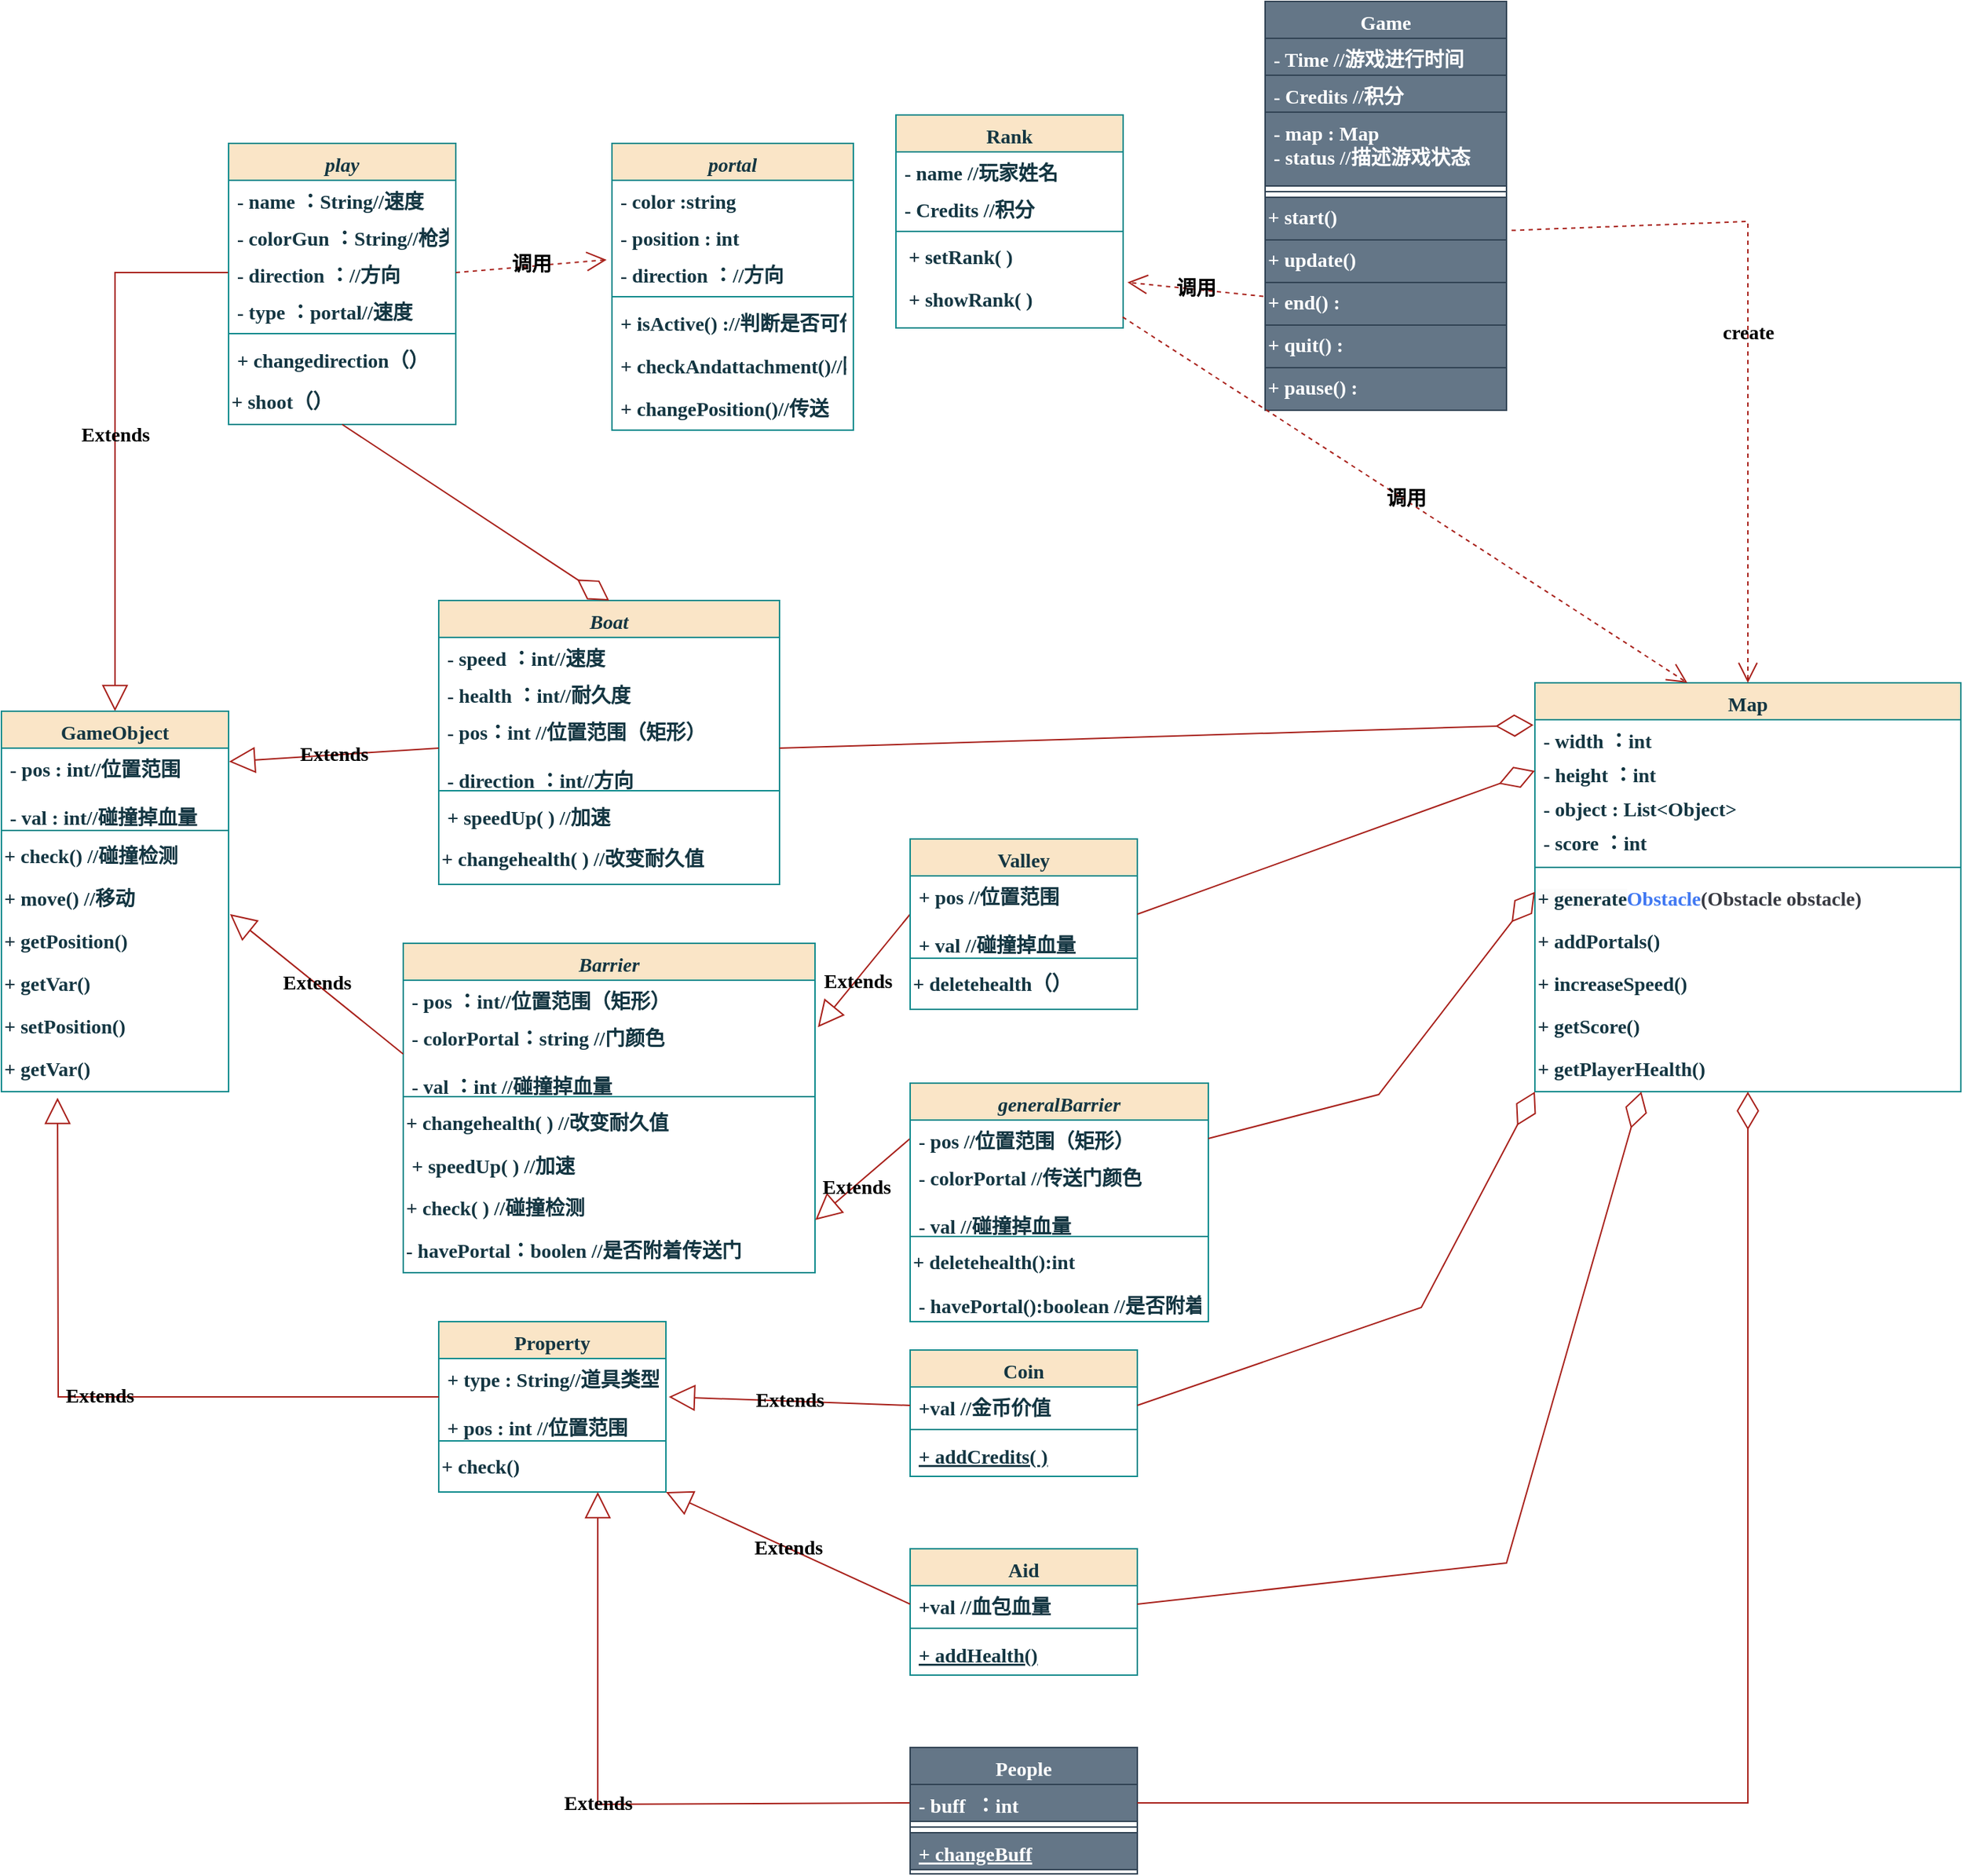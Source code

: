 <mxfile version="22.1.2" type="device">
  <diagram id="C5RBs43oDa-KdzZeNtuy" name="Page-1">
    <mxGraphModel dx="778" dy="1710" grid="1" gridSize="10" guides="1" tooltips="1" connect="1" arrows="1" fold="1" page="1" pageScale="1" pageWidth="827" pageHeight="1169" math="0" shadow="0">
      <root>
        <mxCell id="WIyWlLk6GJQsqaUBKTNV-0" />
        <mxCell id="WIyWlLk6GJQsqaUBKTNV-1" parent="WIyWlLk6GJQsqaUBKTNV-0" />
        <mxCell id="zkfFHV4jXpPFQw0GAbJ--0" value="Boat" style="swimlane;fontStyle=3;align=center;verticalAlign=top;childLayout=stackLayout;horizontal=1;startSize=26;horizontalStack=0;resizeParent=1;resizeLast=0;collapsible=1;marginBottom=0;rounded=0;shadow=0;strokeWidth=1;fontFamily=微软雅黑;fontSize=14;labelBackgroundColor=none;fillColor=#FAE5C7;strokeColor=#0F8B8D;fontColor=#143642;" parent="WIyWlLk6GJQsqaUBKTNV-1" vertex="1">
          <mxGeometry x="368" y="102" width="240" height="200" as="geometry">
            <mxRectangle x="230" y="140" width="160" height="26" as="alternateBounds" />
          </mxGeometry>
        </mxCell>
        <mxCell id="zkfFHV4jXpPFQw0GAbJ--1" value="- speed ：int//速度" style="text;align=left;verticalAlign=top;spacingLeft=4;spacingRight=4;overflow=hidden;rotatable=0;points=[[0,0.5],[1,0.5]];portConstraint=eastwest;fontFamily=微软雅黑;fontStyle=1;fontSize=14;labelBackgroundColor=none;fontColor=#143642;" parent="zkfFHV4jXpPFQw0GAbJ--0" vertex="1">
          <mxGeometry y="26" width="240" height="26" as="geometry" />
        </mxCell>
        <mxCell id="zkfFHV4jXpPFQw0GAbJ--2" value="- health ：int//耐久度" style="text;align=left;verticalAlign=top;spacingLeft=4;spacingRight=4;overflow=hidden;rotatable=0;points=[[0,0.5],[1,0.5]];portConstraint=eastwest;rounded=0;shadow=0;html=0;fontFamily=微软雅黑;fontStyle=1;fontSize=14;labelBackgroundColor=none;fontColor=#143642;" parent="zkfFHV4jXpPFQw0GAbJ--0" vertex="1">
          <mxGeometry y="52" width="240" height="26" as="geometry" />
        </mxCell>
        <mxCell id="zkfFHV4jXpPFQw0GAbJ--3" value="- pos：int //位置范围（矩形）&#xa;&#xa;- direction ：int//方向" style="text;align=left;verticalAlign=top;spacingLeft=4;spacingRight=4;overflow=hidden;rotatable=0;points=[[0,0.5],[1,0.5]];portConstraint=eastwest;rounded=0;shadow=0;html=0;fontFamily=微软雅黑;fontStyle=1;fontSize=14;labelBackgroundColor=none;fontColor=#143642;" parent="zkfFHV4jXpPFQw0GAbJ--0" vertex="1">
          <mxGeometry y="78" width="240" height="52" as="geometry" />
        </mxCell>
        <mxCell id="zkfFHV4jXpPFQw0GAbJ--4" value="" style="line;html=1;strokeWidth=1;align=left;verticalAlign=middle;spacingTop=-1;spacingLeft=3;spacingRight=3;rotatable=0;labelPosition=right;points=[];portConstraint=eastwest;fontFamily=微软雅黑;fontStyle=1;fontSize=14;labelBackgroundColor=none;fillColor=#FAE5C7;strokeColor=#0F8B8D;fontColor=#143642;" parent="zkfFHV4jXpPFQw0GAbJ--0" vertex="1">
          <mxGeometry y="130" width="240" height="8" as="geometry" />
        </mxCell>
        <mxCell id="zkfFHV4jXpPFQw0GAbJ--5" value="+ speedUp( ) //加速" style="text;align=left;verticalAlign=top;spacingLeft=4;spacingRight=4;overflow=hidden;rotatable=0;points=[[0,0.5],[1,0.5]];portConstraint=eastwest;fontFamily=微软雅黑;fontStyle=1;fontSize=14;labelBackgroundColor=none;fontColor=#143642;" parent="zkfFHV4jXpPFQw0GAbJ--0" vertex="1">
          <mxGeometry y="138" width="240" height="30" as="geometry" />
        </mxCell>
        <mxCell id="-Zs_xEjbylNTRiuC2VgM-37" value="+ changehealth( ) //改变耐久值" style="text;html=1;align=left;verticalAlign=middle;resizable=0;points=[];autosize=1;strokeColor=none;fillColor=none;fontFamily=微软雅黑;fontStyle=1;fontSize=14;labelBackgroundColor=none;fontColor=#143642;" parent="zkfFHV4jXpPFQw0GAbJ--0" vertex="1">
          <mxGeometry y="168" width="240" height="30" as="geometry" />
        </mxCell>
        <mxCell id="zkfFHV4jXpPFQw0GAbJ--17" value="Game" style="swimlane;fontStyle=1;align=center;verticalAlign=top;childLayout=stackLayout;horizontal=1;startSize=26;horizontalStack=0;resizeParent=1;resizeLast=0;collapsible=1;marginBottom=0;rounded=0;shadow=0;strokeWidth=1;fontFamily=微软雅黑;fontSize=14;labelBackgroundColor=none;fillColor=#647687;strokeColor=#314354;fontColor=#ffffff;" parent="WIyWlLk6GJQsqaUBKTNV-1" vertex="1">
          <mxGeometry x="950" y="-320" width="170" height="288" as="geometry">
            <mxRectangle x="550" y="140" width="160" height="26" as="alternateBounds" />
          </mxGeometry>
        </mxCell>
        <mxCell id="zkfFHV4jXpPFQw0GAbJ--18" value="- Time //游戏进行时间" style="text;align=left;verticalAlign=top;spacingLeft=4;spacingRight=4;overflow=hidden;rotatable=0;points=[[0,0.5],[1,0.5]];portConstraint=eastwest;fontFamily=微软雅黑;fontStyle=1;fontSize=14;labelBackgroundColor=none;fontColor=#ffffff;fillColor=#647687;strokeColor=#314354;" parent="zkfFHV4jXpPFQw0GAbJ--17" vertex="1">
          <mxGeometry y="26" width="170" height="26" as="geometry" />
        </mxCell>
        <mxCell id="zkfFHV4jXpPFQw0GAbJ--19" value="- Credits //积分" style="text;align=left;verticalAlign=top;spacingLeft=4;spacingRight=4;overflow=hidden;rotatable=0;points=[[0,0.5],[1,0.5]];portConstraint=eastwest;rounded=0;shadow=0;html=0;fontFamily=微软雅黑;fontStyle=1;fontSize=14;labelBackgroundColor=none;fontColor=#ffffff;fillColor=#647687;strokeColor=#314354;" parent="zkfFHV4jXpPFQw0GAbJ--17" vertex="1">
          <mxGeometry y="52" width="170" height="26" as="geometry" />
        </mxCell>
        <mxCell id="-Zs_xEjbylNTRiuC2VgM-0" value="- map : Map&#xa;- status //描述游戏状态" style="text;align=left;verticalAlign=top;spacingLeft=4;spacingRight=4;overflow=hidden;rotatable=0;points=[[0,0.5],[1,0.5]];portConstraint=eastwest;fontFamily=微软雅黑;fontStyle=1;fontSize=14;labelBackgroundColor=none;fontColor=#ffffff;fillColor=#647687;strokeColor=#314354;" parent="zkfFHV4jXpPFQw0GAbJ--17" vertex="1">
          <mxGeometry y="78" width="170" height="52" as="geometry" />
        </mxCell>
        <mxCell id="zkfFHV4jXpPFQw0GAbJ--23" value="" style="line;html=1;strokeWidth=1;align=left;verticalAlign=middle;spacingTop=-1;spacingLeft=3;spacingRight=3;rotatable=0;labelPosition=right;points=[];portConstraint=eastwest;fontFamily=微软雅黑;fontStyle=1;fontSize=14;labelBackgroundColor=none;fillColor=#647687;strokeColor=#314354;fontColor=#ffffff;" parent="zkfFHV4jXpPFQw0GAbJ--17" vertex="1">
          <mxGeometry y="130" width="170" height="8" as="geometry" />
        </mxCell>
        <mxCell id="-Zs_xEjbylNTRiuC2VgM-70" value="+ start()&amp;nbsp;" style="text;html=1;align=left;verticalAlign=middle;resizable=0;points=[];autosize=1;strokeColor=#314354;fillColor=#647687;fontFamily=微软雅黑;fontStyle=1;fontSize=14;labelBackgroundColor=none;fontColor=#ffffff;" parent="zkfFHV4jXpPFQw0GAbJ--17" vertex="1">
          <mxGeometry y="138" width="170" height="30" as="geometry" />
        </mxCell>
        <mxCell id="VoSQJd_kjjUw_X87gC_I-54" value="+ update()" style="text;html=1;align=left;verticalAlign=middle;resizable=0;points=[];autosize=1;strokeColor=#314354;fillColor=#647687;fontFamily=微软雅黑;fontStyle=1;fontSize=14;labelBackgroundColor=none;fontColor=#ffffff;" parent="zkfFHV4jXpPFQw0GAbJ--17" vertex="1">
          <mxGeometry y="168" width="170" height="30" as="geometry" />
        </mxCell>
        <mxCell id="-Zs_xEjbylNTRiuC2VgM-71" value="+ end() :&amp;nbsp;" style="text;html=1;align=left;verticalAlign=middle;resizable=0;points=[];autosize=1;strokeColor=#314354;fillColor=#647687;fontFamily=微软雅黑;fontStyle=1;fontSize=14;labelBackgroundColor=none;fontColor=#ffffff;" parent="zkfFHV4jXpPFQw0GAbJ--17" vertex="1">
          <mxGeometry y="198" width="170" height="30" as="geometry" />
        </mxCell>
        <mxCell id="hdNlmgcN1u4NTEeUqjen-0" value="+ quit() :&amp;nbsp;" style="text;html=1;align=left;verticalAlign=middle;resizable=0;points=[];autosize=1;strokeColor=#314354;fillColor=#647687;fontFamily=微软雅黑;fontStyle=1;fontSize=14;labelBackgroundColor=none;fontColor=#ffffff;" parent="zkfFHV4jXpPFQw0GAbJ--17" vertex="1">
          <mxGeometry y="228" width="170" height="30" as="geometry" />
        </mxCell>
        <mxCell id="7b_8MHIDP1e5enxfqPIA-0" value="+ pause() :&amp;nbsp;" style="text;html=1;align=left;verticalAlign=middle;resizable=0;points=[];autosize=1;strokeColor=#314354;fillColor=#647687;fontFamily=微软雅黑;fontStyle=1;fontSize=14;labelBackgroundColor=none;fontColor=#ffffff;" vertex="1" parent="zkfFHV4jXpPFQw0GAbJ--17">
          <mxGeometry y="258" width="170" height="30" as="geometry" />
        </mxCell>
        <mxCell id="-Zs_xEjbylNTRiuC2VgM-26" value="Barrier" style="swimlane;fontStyle=3;align=center;verticalAlign=top;childLayout=stackLayout;horizontal=1;startSize=26;horizontalStack=0;resizeParent=1;resizeLast=0;collapsible=1;marginBottom=0;rounded=0;shadow=0;strokeWidth=1;fontFamily=微软雅黑;fontSize=14;labelBackgroundColor=none;fillColor=#FAE5C7;strokeColor=#0F8B8D;fontColor=#143642;" parent="WIyWlLk6GJQsqaUBKTNV-1" vertex="1">
          <mxGeometry x="343" y="343.5" width="290" height="232" as="geometry">
            <mxRectangle x="230" y="140" width="160" height="26" as="alternateBounds" />
          </mxGeometry>
        </mxCell>
        <mxCell id="-Zs_xEjbylNTRiuC2VgM-27" value="- pos ：int//位置范围（矩形）" style="text;align=left;verticalAlign=top;spacingLeft=4;spacingRight=4;overflow=hidden;rotatable=0;points=[[0,0.5],[1,0.5]];portConstraint=eastwest;fontFamily=微软雅黑;fontStyle=1;fontSize=14;labelBackgroundColor=none;fontColor=#143642;" parent="-Zs_xEjbylNTRiuC2VgM-26" vertex="1">
          <mxGeometry y="26" width="290" height="26" as="geometry" />
        </mxCell>
        <mxCell id="-Zs_xEjbylNTRiuC2VgM-29" value="- colorPortal：string //门颜色&#xa;&#xa;- val ：int //碰撞掉血量&#xa;" style="text;align=left;verticalAlign=top;spacingLeft=4;spacingRight=4;overflow=hidden;rotatable=0;points=[[0,0.5],[1,0.5]];portConstraint=eastwest;rounded=0;shadow=0;html=0;fontFamily=微软雅黑;fontStyle=1;fontSize=14;labelBackgroundColor=none;fontColor=#143642;" parent="-Zs_xEjbylNTRiuC2VgM-26" vertex="1">
          <mxGeometry y="52" width="290" height="52" as="geometry" />
        </mxCell>
        <mxCell id="x06_WimaII4oeYPcAkxO-1" value="" style="line;html=1;strokeWidth=1;align=left;verticalAlign=middle;spacingTop=-1;spacingLeft=3;spacingRight=3;rotatable=0;labelPosition=right;points=[];portConstraint=eastwest;fontFamily=微软雅黑;fontStyle=1;fontSize=14;labelBackgroundColor=none;fillColor=#FAE5C7;strokeColor=#0F8B8D;fontColor=#143642;" parent="-Zs_xEjbylNTRiuC2VgM-26" vertex="1">
          <mxGeometry y="104" width="290" height="8" as="geometry" />
        </mxCell>
        <mxCell id="x06_WimaII4oeYPcAkxO-3" value="+ changehealth( ) //改变耐久值" style="text;html=1;align=left;verticalAlign=middle;resizable=0;points=[];autosize=1;strokeColor=none;fillColor=none;fontFamily=微软雅黑;fontStyle=1;fontSize=14;labelBackgroundColor=none;fontColor=#143642;" parent="-Zs_xEjbylNTRiuC2VgM-26" vertex="1">
          <mxGeometry y="112" width="290" height="30" as="geometry" />
        </mxCell>
        <mxCell id="x06_WimaII4oeYPcAkxO-2" value="+ speedUp( ) //加速" style="text;align=left;verticalAlign=top;spacingLeft=4;spacingRight=4;overflow=hidden;rotatable=0;points=[[0,0.5],[1,0.5]];portConstraint=eastwest;fontFamily=微软雅黑;fontStyle=1;fontSize=14;labelBackgroundColor=none;fontColor=#143642;" parent="-Zs_xEjbylNTRiuC2VgM-26" vertex="1">
          <mxGeometry y="142" width="290" height="30" as="geometry" />
        </mxCell>
        <mxCell id="x06_WimaII4oeYPcAkxO-0" value="&lt;div style=&quot;font-size: 14px;&quot;&gt;&lt;span style=&quot;background-color: initial; font-size: 14px;&quot;&gt;+ check( ) //碰撞检测&lt;/span&gt;&lt;/div&gt;" style="text;html=1;align=left;verticalAlign=middle;resizable=0;points=[];autosize=1;strokeColor=none;fillColor=none;fontFamily=微软雅黑;fontStyle=1;fontSize=14;labelBackgroundColor=none;fontColor=#143642;" parent="-Zs_xEjbylNTRiuC2VgM-26" vertex="1">
          <mxGeometry y="172" width="290" height="30" as="geometry" />
        </mxCell>
        <mxCell id="x06_WimaII4oeYPcAkxO-7" value="&lt;div style=&quot;font-size: 14px;&quot;&gt;- havePortal：boolen //是否附着传送门&lt;br style=&quot;font-size: 14px;&quot;&gt;&lt;/div&gt;" style="text;html=1;align=left;verticalAlign=middle;resizable=0;points=[];autosize=1;strokeColor=none;fillColor=none;fontFamily=微软雅黑;fontStyle=1;fontSize=14;labelBackgroundColor=none;fontColor=#143642;" parent="-Zs_xEjbylNTRiuC2VgM-26" vertex="1">
          <mxGeometry y="202" width="290" height="30" as="geometry" />
        </mxCell>
        <mxCell id="-Zs_xEjbylNTRiuC2VgM-33" value="Property" style="swimlane;fontStyle=1;align=center;verticalAlign=top;childLayout=stackLayout;horizontal=1;startSize=26;horizontalStack=0;resizeParent=1;resizeLast=0;collapsible=1;marginBottom=0;rounded=0;shadow=0;strokeWidth=1;fontFamily=微软雅黑;fontSize=14;labelBackgroundColor=none;fillColor=#FAE5C7;strokeColor=#0F8B8D;fontColor=#143642;" parent="WIyWlLk6GJQsqaUBKTNV-1" vertex="1">
          <mxGeometry x="368" y="610" width="160" height="120" as="geometry">
            <mxRectangle x="550" y="140" width="160" height="26" as="alternateBounds" />
          </mxGeometry>
        </mxCell>
        <mxCell id="-Zs_xEjbylNTRiuC2VgM-34" value="+ type : String//道具类型&#xa;&#xa;+ pos : int //位置范围" style="text;align=left;verticalAlign=top;spacingLeft=4;spacingRight=4;overflow=hidden;rotatable=0;points=[[0,0.5],[1,0.5]];portConstraint=eastwest;fontFamily=微软雅黑;fontStyle=1;fontSize=14;labelBackgroundColor=none;fontColor=#143642;" parent="-Zs_xEjbylNTRiuC2VgM-33" vertex="1">
          <mxGeometry y="26" width="160" height="54" as="geometry" />
        </mxCell>
        <mxCell id="-Zs_xEjbylNTRiuC2VgM-35" value="" style="line;html=1;strokeWidth=1;align=left;verticalAlign=middle;spacingTop=-1;spacingLeft=3;spacingRight=3;rotatable=0;labelPosition=right;points=[];portConstraint=eastwest;fontFamily=微软雅黑;fontStyle=1;fontSize=14;labelBackgroundColor=none;fillColor=#FAE5C7;strokeColor=#0F8B8D;fontColor=#143642;" parent="-Zs_xEjbylNTRiuC2VgM-33" vertex="1">
          <mxGeometry y="80" width="160" height="8" as="geometry" />
        </mxCell>
        <mxCell id="-Zs_xEjbylNTRiuC2VgM-36" value="&lt;div style=&quot;font-size: 14px;&quot;&gt;+ check()&lt;/div&gt;" style="text;html=1;align=left;verticalAlign=middle;resizable=0;points=[];autosize=1;strokeColor=none;fillColor=none;fontFamily=微软雅黑;fontStyle=1;fontSize=14;labelBackgroundColor=none;fontColor=#143642;" parent="-Zs_xEjbylNTRiuC2VgM-33" vertex="1">
          <mxGeometry y="88" width="160" height="30" as="geometry" />
        </mxCell>
        <mxCell id="-Zs_xEjbylNTRiuC2VgM-39" value="Coin" style="swimlane;fontStyle=1;align=center;verticalAlign=top;childLayout=stackLayout;horizontal=1;startSize=26;horizontalStack=0;resizeParent=1;resizeLast=0;collapsible=1;marginBottom=0;rounded=0;shadow=0;strokeWidth=1;fontFamily=微软雅黑;fontSize=14;labelBackgroundColor=none;fillColor=#FAE5C7;strokeColor=#0F8B8D;fontColor=#143642;" parent="WIyWlLk6GJQsqaUBKTNV-1" vertex="1">
          <mxGeometry x="700" y="630" width="160" height="89" as="geometry">
            <mxRectangle x="130" y="380" width="160" height="26" as="alternateBounds" />
          </mxGeometry>
        </mxCell>
        <mxCell id="-Zs_xEjbylNTRiuC2VgM-40" value="+val //金币价值" style="text;align=left;verticalAlign=top;spacingLeft=4;spacingRight=4;overflow=hidden;rotatable=0;points=[[0,0.5],[1,0.5]];portConstraint=eastwest;rounded=0;shadow=0;html=0;fontFamily=微软雅黑;fontStyle=1;fontSize=14;labelBackgroundColor=none;fontColor=#143642;" parent="-Zs_xEjbylNTRiuC2VgM-39" vertex="1">
          <mxGeometry y="26" width="160" height="26" as="geometry" />
        </mxCell>
        <mxCell id="-Zs_xEjbylNTRiuC2VgM-41" value="" style="line;html=1;strokeWidth=1;align=left;verticalAlign=middle;spacingTop=-1;spacingLeft=3;spacingRight=3;rotatable=0;labelPosition=right;points=[];portConstraint=eastwest;fontFamily=微软雅黑;fontStyle=1;fontSize=14;labelBackgroundColor=none;fillColor=#FAE5C7;strokeColor=#0F8B8D;fontColor=#143642;" parent="-Zs_xEjbylNTRiuC2VgM-39" vertex="1">
          <mxGeometry y="52" width="160" height="8" as="geometry" />
        </mxCell>
        <mxCell id="-Zs_xEjbylNTRiuC2VgM-42" value="+ addCredits( )" style="text;align=left;verticalAlign=top;spacingLeft=4;spacingRight=4;overflow=hidden;rotatable=0;points=[[0,0.5],[1,0.5]];portConstraint=eastwest;fontStyle=5;fontFamily=微软雅黑;fontSize=14;labelBackgroundColor=none;fontColor=#143642;" parent="-Zs_xEjbylNTRiuC2VgM-39" vertex="1">
          <mxGeometry y="60" width="160" height="26" as="geometry" />
        </mxCell>
        <mxCell id="-Zs_xEjbylNTRiuC2VgM-45" value="Aid" style="swimlane;fontStyle=1;align=center;verticalAlign=top;childLayout=stackLayout;horizontal=1;startSize=26;horizontalStack=0;resizeParent=1;resizeLast=0;collapsible=1;marginBottom=0;rounded=0;shadow=0;strokeWidth=1;fontFamily=微软雅黑;fontSize=14;labelBackgroundColor=none;fillColor=#FAE5C7;strokeColor=#0F8B8D;fontColor=#143642;" parent="WIyWlLk6GJQsqaUBKTNV-1" vertex="1">
          <mxGeometry x="700" y="770" width="160" height="89" as="geometry">
            <mxRectangle x="130" y="380" width="160" height="26" as="alternateBounds" />
          </mxGeometry>
        </mxCell>
        <mxCell id="-Zs_xEjbylNTRiuC2VgM-46" value="+val //血包血量" style="text;align=left;verticalAlign=top;spacingLeft=4;spacingRight=4;overflow=hidden;rotatable=0;points=[[0,0.5],[1,0.5]];portConstraint=eastwest;rounded=0;shadow=0;html=0;fontFamily=微软雅黑;fontStyle=1;fontSize=14;labelBackgroundColor=none;fontColor=#143642;" parent="-Zs_xEjbylNTRiuC2VgM-45" vertex="1">
          <mxGeometry y="26" width="160" height="26" as="geometry" />
        </mxCell>
        <mxCell id="-Zs_xEjbylNTRiuC2VgM-47" value="" style="line;html=1;strokeWidth=1;align=left;verticalAlign=middle;spacingTop=-1;spacingLeft=3;spacingRight=3;rotatable=0;labelPosition=right;points=[];portConstraint=eastwest;fontFamily=微软雅黑;fontStyle=1;fontSize=14;labelBackgroundColor=none;fillColor=#FAE5C7;strokeColor=#0F8B8D;fontColor=#143642;" parent="-Zs_xEjbylNTRiuC2VgM-45" vertex="1">
          <mxGeometry y="52" width="160" height="8" as="geometry" />
        </mxCell>
        <mxCell id="-Zs_xEjbylNTRiuC2VgM-48" value="+ addHealth()" style="text;align=left;verticalAlign=top;spacingLeft=4;spacingRight=4;overflow=hidden;rotatable=0;points=[[0,0.5],[1,0.5]];portConstraint=eastwest;fontStyle=5;fontFamily=微软雅黑;fontSize=14;labelBackgroundColor=none;fontColor=#143642;" parent="-Zs_xEjbylNTRiuC2VgM-45" vertex="1">
          <mxGeometry y="60" width="160" height="26" as="geometry" />
        </mxCell>
        <mxCell id="-Zs_xEjbylNTRiuC2VgM-72" value="Rank" style="swimlane;fontStyle=1;align=center;verticalAlign=top;childLayout=stackLayout;horizontal=1;startSize=26;horizontalStack=0;resizeParent=1;resizeLast=0;collapsible=1;marginBottom=0;rounded=0;shadow=0;strokeWidth=1;fontFamily=微软雅黑;fontSize=14;labelBackgroundColor=none;fillColor=#FAE5C7;strokeColor=#0F8B8D;fontColor=#143642;" parent="WIyWlLk6GJQsqaUBKTNV-1" vertex="1">
          <mxGeometry x="690" y="-240" width="160" height="150" as="geometry">
            <mxRectangle x="550" y="140" width="160" height="26" as="alternateBounds" />
          </mxGeometry>
        </mxCell>
        <mxCell id="-Zs_xEjbylNTRiuC2VgM-73" value="- name //玩家姓名" style="text;align=left;verticalAlign=top;spacingLeft=4;spacingRight=4;overflow=hidden;rotatable=0;points=[[0,0.5],[1,0.5]];portConstraint=eastwest;fontFamily=微软雅黑;fontStyle=1;fontSize=14;labelBackgroundColor=none;fontColor=#143642;" parent="-Zs_xEjbylNTRiuC2VgM-72" vertex="1">
          <mxGeometry y="26" width="160" height="26" as="geometry" />
        </mxCell>
        <mxCell id="-Zs_xEjbylNTRiuC2VgM-74" value="- Credits //积分" style="text;align=left;verticalAlign=top;spacingLeft=4;spacingRight=4;overflow=hidden;rotatable=0;points=[[0,0.5],[1,0.5]];portConstraint=eastwest;rounded=0;shadow=0;html=0;fontFamily=微软雅黑;fontStyle=1;fontSize=14;labelBackgroundColor=none;fontColor=#143642;" parent="-Zs_xEjbylNTRiuC2VgM-72" vertex="1">
          <mxGeometry y="52" width="160" height="26" as="geometry" />
        </mxCell>
        <mxCell id="-Zs_xEjbylNTRiuC2VgM-76" value="" style="line;html=1;strokeWidth=1;align=left;verticalAlign=middle;spacingTop=-1;spacingLeft=3;spacingRight=3;rotatable=0;labelPosition=right;points=[];portConstraint=eastwest;fontFamily=微软雅黑;fontStyle=1;fontSize=14;labelBackgroundColor=none;fillColor=#FAE5C7;strokeColor=#0F8B8D;fontColor=#143642;" parent="-Zs_xEjbylNTRiuC2VgM-72" vertex="1">
          <mxGeometry y="78" width="160" height="8" as="geometry" />
        </mxCell>
        <mxCell id="-Zs_xEjbylNTRiuC2VgM-77" value="&amp;nbsp; + setRank( )" style="text;html=1;align=left;verticalAlign=middle;resizable=0;points=[];autosize=1;strokeColor=none;fillColor=none;fontFamily=微软雅黑;fontStyle=1;fontSize=14;labelBackgroundColor=none;fontColor=#143642;" parent="-Zs_xEjbylNTRiuC2VgM-72" vertex="1">
          <mxGeometry y="86" width="160" height="30" as="geometry" />
        </mxCell>
        <mxCell id="-Zs_xEjbylNTRiuC2VgM-78" value="&amp;nbsp; + showRank( )" style="text;html=1;align=left;verticalAlign=middle;resizable=0;points=[];autosize=1;strokeColor=none;fillColor=none;fontFamily=微软雅黑;fontStyle=1;fontSize=14;labelBackgroundColor=none;fontColor=#143642;" parent="-Zs_xEjbylNTRiuC2VgM-72" vertex="1">
          <mxGeometry y="116" width="160" height="30" as="geometry" />
        </mxCell>
        <mxCell id="VoSQJd_kjjUw_X87gC_I-1" value="Extends" style="endArrow=block;endSize=16;endFill=0;html=1;rounded=0;exitX=0;exitY=0.5;exitDx=0;exitDy=0;entryX=1;entryY=1;entryDx=0;entryDy=0;fontFamily=微软雅黑;fontStyle=1;fontSize=14;labelBackgroundColor=none;strokeColor=#A8201A;fontColor=default;" parent="WIyWlLk6GJQsqaUBKTNV-1" source="-Zs_xEjbylNTRiuC2VgM-46" target="-Zs_xEjbylNTRiuC2VgM-33" edge="1">
          <mxGeometry width="160" relative="1" as="geometry">
            <mxPoint x="350" y="280" as="sourcePoint" />
            <mxPoint x="560" y="1120" as="targetPoint" />
          </mxGeometry>
        </mxCell>
        <mxCell id="VoSQJd_kjjUw_X87gC_I-5" value="Extends" style="endArrow=block;endSize=16;endFill=0;html=1;rounded=0;exitX=0;exitY=0.5;exitDx=0;exitDy=0;fontFamily=微软雅黑;fontStyle=1;fontSize=14;labelBackgroundColor=none;strokeColor=#A8201A;fontColor=default;" parent="WIyWlLk6GJQsqaUBKTNV-1" source="-Zs_xEjbylNTRiuC2VgM-40" edge="1">
          <mxGeometry width="160" relative="1" as="geometry">
            <mxPoint x="350" y="280" as="sourcePoint" />
            <mxPoint x="530" y="663" as="targetPoint" />
          </mxGeometry>
        </mxCell>
        <mxCell id="VoSQJd_kjjUw_X87gC_I-8" value="Extends" style="endArrow=block;endSize=16;endFill=0;html=1;rounded=0;exitX=0;exitY=0.5;exitDx=0;exitDy=0;entryX=0.247;entryY=1.142;entryDx=0;entryDy=0;entryPerimeter=0;fontFamily=微软雅黑;fontStyle=1;fontSize=14;labelBackgroundColor=none;strokeColor=#A8201A;fontColor=default;" parent="WIyWlLk6GJQsqaUBKTNV-1" source="-Zs_xEjbylNTRiuC2VgM-34" target="PcDxtHaOyDFBXbdcT65B-4" edge="1">
          <mxGeometry width="160" relative="1" as="geometry">
            <mxPoint x="370" y="660" as="sourcePoint" />
            <mxPoint x="100" y="500" as="targetPoint" />
            <Array as="points">
              <mxPoint x="100" y="663" />
            </Array>
          </mxGeometry>
        </mxCell>
        <mxCell id="VoSQJd_kjjUw_X87gC_I-9" value="Extends" style="endArrow=block;endSize=16;endFill=0;html=1;rounded=0;exitX=0;exitY=0.5;exitDx=0;exitDy=0;entryX=1.006;entryY=0.831;entryDx=0;entryDy=0;entryPerimeter=0;fontFamily=微软雅黑;fontStyle=1;fontSize=14;labelBackgroundColor=none;strokeColor=#A8201A;fontColor=default;" parent="WIyWlLk6GJQsqaUBKTNV-1" source="-Zs_xEjbylNTRiuC2VgM-29" target="VoSQJd_kjjUw_X87gC_I-62" edge="1">
          <mxGeometry width="160" relative="1" as="geometry">
            <mxPoint x="368" y="408.5" as="sourcePoint" />
            <mxPoint x="510" y="280" as="targetPoint" />
          </mxGeometry>
        </mxCell>
        <mxCell id="VoSQJd_kjjUw_X87gC_I-10" value="Extends" style="endArrow=block;endSize=16;endFill=0;html=1;rounded=0;entryX=0.5;entryY=0;entryDx=0;entryDy=0;exitX=0;exitY=0.5;exitDx=0;exitDy=0;fontFamily=微软雅黑;fontStyle=1;fontSize=14;labelBackgroundColor=none;strokeColor=#A8201A;fontColor=default;" parent="WIyWlLk6GJQsqaUBKTNV-1" source="VoSQJd_kjjUw_X87gC_I-85" target="VoSQJd_kjjUw_X87gC_I-11" edge="1">
          <mxGeometry width="160" relative="1" as="geometry">
            <mxPoint x="414" y="-11.0" as="sourcePoint" />
            <mxPoint x="510" y="280" as="targetPoint" />
            <Array as="points">
              <mxPoint x="140" y="-129" />
            </Array>
          </mxGeometry>
        </mxCell>
        <mxCell id="VoSQJd_kjjUw_X87gC_I-11" value="GameObject" style="swimlane;fontStyle=1;align=center;verticalAlign=top;childLayout=stackLayout;horizontal=1;startSize=26;horizontalStack=0;resizeParent=1;resizeLast=0;collapsible=1;marginBottom=0;rounded=0;shadow=0;strokeWidth=1;fontFamily=微软雅黑;fontSize=14;labelBackgroundColor=none;fillColor=#FAE5C7;strokeColor=#0F8B8D;fontColor=#143642;" parent="WIyWlLk6GJQsqaUBKTNV-1" vertex="1">
          <mxGeometry x="60" y="180" width="160" height="268" as="geometry">
            <mxRectangle x="550" y="140" width="160" height="26" as="alternateBounds" />
          </mxGeometry>
        </mxCell>
        <mxCell id="VoSQJd_kjjUw_X87gC_I-12" value="- pos : int//位置范围&#xa;&#xa;- val : int//碰撞掉血量" style="text;align=left;verticalAlign=top;spacingLeft=4;spacingRight=4;overflow=hidden;rotatable=0;points=[[0,0.5],[1,0.5]];portConstraint=eastwest;fontFamily=微软雅黑;fontStyle=1;fontSize=14;labelBackgroundColor=none;fontColor=#143642;" parent="VoSQJd_kjjUw_X87gC_I-11" vertex="1">
          <mxGeometry y="26" width="160" height="54" as="geometry" />
        </mxCell>
        <mxCell id="VoSQJd_kjjUw_X87gC_I-13" value="" style="line;html=1;strokeWidth=1;align=left;verticalAlign=middle;spacingTop=-1;spacingLeft=3;spacingRight=3;rotatable=0;labelPosition=right;points=[];portConstraint=eastwest;fontFamily=微软雅黑;fontStyle=1;fontSize=14;labelBackgroundColor=none;fillColor=#FAE5C7;strokeColor=#0F8B8D;fontColor=#143642;" parent="VoSQJd_kjjUw_X87gC_I-11" vertex="1">
          <mxGeometry y="80" width="160" height="8" as="geometry" />
        </mxCell>
        <mxCell id="VoSQJd_kjjUw_X87gC_I-14" value="&lt;div style=&quot;font-size: 14px;&quot;&gt;&lt;span style=&quot;background-color: initial; font-size: 14px;&quot;&gt;+ check() //碰撞检测&lt;/span&gt;&lt;/div&gt;" style="text;html=1;align=left;verticalAlign=middle;resizable=0;points=[];autosize=1;strokeColor=none;fillColor=none;fontFamily=微软雅黑;fontStyle=1;fontSize=14;labelBackgroundColor=none;fontColor=#143642;" parent="VoSQJd_kjjUw_X87gC_I-11" vertex="1">
          <mxGeometry y="88" width="160" height="30" as="geometry" />
        </mxCell>
        <mxCell id="VoSQJd_kjjUw_X87gC_I-62" value="&lt;div style=&quot;font-size: 14px;&quot;&gt;+ move() //移动&lt;/div&gt;" style="text;html=1;align=left;verticalAlign=middle;resizable=0;points=[];autosize=1;strokeColor=none;fillColor=none;fontFamily=微软雅黑;fontStyle=1;fontSize=14;labelBackgroundColor=none;fontColor=#143642;" parent="VoSQJd_kjjUw_X87gC_I-11" vertex="1">
          <mxGeometry y="118" width="160" height="30" as="geometry" />
        </mxCell>
        <mxCell id="x06_WimaII4oeYPcAkxO-5" value="&lt;div style=&quot;font-size: 14px;&quot;&gt;+ getPosition()&amp;nbsp;&lt;/div&gt;" style="text;html=1;align=left;verticalAlign=middle;resizable=0;points=[];autosize=1;strokeColor=none;fillColor=none;fontFamily=微软雅黑;fontStyle=1;fontSize=14;labelBackgroundColor=none;fontColor=#143642;" parent="VoSQJd_kjjUw_X87gC_I-11" vertex="1">
          <mxGeometry y="148" width="160" height="30" as="geometry" />
        </mxCell>
        <mxCell id="x06_WimaII4oeYPcAkxO-6" value="&lt;div style=&quot;font-size: 14px;&quot;&gt;+ getVar()&amp;nbsp;&lt;/div&gt;" style="text;html=1;align=left;verticalAlign=middle;resizable=0;points=[];autosize=1;strokeColor=none;fillColor=none;fontFamily=微软雅黑;fontStyle=1;fontSize=14;labelBackgroundColor=none;fontColor=#143642;" parent="VoSQJd_kjjUw_X87gC_I-11" vertex="1">
          <mxGeometry y="178" width="160" height="30" as="geometry" />
        </mxCell>
        <mxCell id="PcDxtHaOyDFBXbdcT65B-3" value="&lt;div style=&quot;font-size: 14px;&quot;&gt;+ setPosition()&lt;/div&gt;" style="text;html=1;align=left;verticalAlign=middle;resizable=0;points=[];autosize=1;strokeColor=none;fillColor=none;fontFamily=微软雅黑;fontStyle=1;fontSize=14;labelBackgroundColor=none;fontColor=#143642;" parent="VoSQJd_kjjUw_X87gC_I-11" vertex="1">
          <mxGeometry y="208" width="160" height="30" as="geometry" />
        </mxCell>
        <mxCell id="PcDxtHaOyDFBXbdcT65B-4" value="&lt;div style=&quot;font-size: 14px;&quot;&gt;+ getVar()&amp;nbsp;&lt;/div&gt;" style="text;html=1;align=left;verticalAlign=middle;resizable=0;points=[];autosize=1;strokeColor=none;fillColor=none;fontFamily=微软雅黑;fontStyle=1;fontSize=14;labelBackgroundColor=none;fontColor=#143642;" parent="VoSQJd_kjjUw_X87gC_I-11" vertex="1">
          <mxGeometry y="238" width="160" height="30" as="geometry" />
        </mxCell>
        <mxCell id="VoSQJd_kjjUw_X87gC_I-15" value="Extends" style="endArrow=block;endSize=16;endFill=0;html=1;rounded=0;exitX=0;exitY=0.5;exitDx=0;exitDy=0;entryX=1.002;entryY=0.177;entryDx=0;entryDy=0;entryPerimeter=0;fontFamily=微软雅黑;fontStyle=1;fontSize=14;labelBackgroundColor=none;strokeColor=#A8201A;fontColor=default;" parent="WIyWlLk6GJQsqaUBKTNV-1" source="zkfFHV4jXpPFQw0GAbJ--3" target="VoSQJd_kjjUw_X87gC_I-12" edge="1">
          <mxGeometry width="160" relative="1" as="geometry">
            <mxPoint x="370" y="-11" as="sourcePoint" />
            <mxPoint x="230" y="200" as="targetPoint" />
          </mxGeometry>
        </mxCell>
        <mxCell id="VoSQJd_kjjUw_X87gC_I-17" value="调用" style="endArrow=open;endSize=12;dashed=1;html=1;rounded=0;exitX=-0.007;exitY=0.326;exitDx=0;exitDy=0;entryX=1.019;entryY=0.063;entryDx=0;entryDy=0;entryPerimeter=0;exitPerimeter=0;fontFamily=微软雅黑;fontStyle=1;fontSize=14;labelBackgroundColor=none;strokeColor=#A8201A;fontColor=default;" parent="WIyWlLk6GJQsqaUBKTNV-1" source="-Zs_xEjbylNTRiuC2VgM-71" target="-Zs_xEjbylNTRiuC2VgM-78" edge="1">
          <mxGeometry width="160" relative="1" as="geometry">
            <mxPoint x="1310" y="-10" as="sourcePoint" />
            <mxPoint x="1470" y="-10" as="targetPoint" />
          </mxGeometry>
        </mxCell>
        <mxCell id="VoSQJd_kjjUw_X87gC_I-18" value="Extends" style="endArrow=block;endSize=16;endFill=0;html=1;rounded=0;exitX=0;exitY=0.5;exitDx=0;exitDy=0;entryX=1.001;entryY=0.762;entryDx=0;entryDy=0;entryPerimeter=0;fontFamily=微软雅黑;fontStyle=1;fontSize=14;labelBackgroundColor=none;strokeColor=#A8201A;fontColor=default;" parent="WIyWlLk6GJQsqaUBKTNV-1" source="VoSQJd_kjjUw_X87gC_I-21" target="x06_WimaII4oeYPcAkxO-0" edge="1">
          <mxGeometry x="0.176" y="2" width="160" relative="1" as="geometry">
            <mxPoint x="970" y="315" as="sourcePoint" />
            <mxPoint x="603" y="566" as="targetPoint" />
            <mxPoint as="offset" />
          </mxGeometry>
        </mxCell>
        <mxCell id="VoSQJd_kjjUw_X87gC_I-20" value="generalBarrier" style="swimlane;fontStyle=3;align=center;verticalAlign=top;childLayout=stackLayout;horizontal=1;startSize=26;horizontalStack=0;resizeParent=1;resizeLast=0;collapsible=1;marginBottom=0;rounded=0;shadow=0;strokeWidth=1;fontFamily=微软雅黑;fontSize=14;labelBackgroundColor=none;fillColor=#FAE5C7;strokeColor=#0F8B8D;fontColor=#143642;" parent="WIyWlLk6GJQsqaUBKTNV-1" vertex="1">
          <mxGeometry x="700" y="442" width="210" height="168" as="geometry">
            <mxRectangle x="230" y="140" width="160" height="26" as="alternateBounds" />
          </mxGeometry>
        </mxCell>
        <mxCell id="VoSQJd_kjjUw_X87gC_I-21" value="- pos //位置范围（矩形）" style="text;align=left;verticalAlign=top;spacingLeft=4;spacingRight=4;overflow=hidden;rotatable=0;points=[[0,0.5],[1,0.5]];portConstraint=eastwest;fontFamily=微软雅黑;fontStyle=1;fontSize=14;labelBackgroundColor=none;fontColor=#143642;" parent="VoSQJd_kjjUw_X87gC_I-20" vertex="1">
          <mxGeometry y="26" width="210" height="26" as="geometry" />
        </mxCell>
        <mxCell id="VoSQJd_kjjUw_X87gC_I-23" value="- colorPortal //传送门颜色&#xa;&#xa;- val //碰撞掉血量&#xa;" style="text;align=left;verticalAlign=top;spacingLeft=4;spacingRight=4;overflow=hidden;rotatable=0;points=[[0,0.5],[1,0.5]];portConstraint=eastwest;rounded=0;shadow=0;html=0;fontFamily=微软雅黑;fontStyle=1;fontSize=14;labelBackgroundColor=none;fontColor=#143642;" parent="VoSQJd_kjjUw_X87gC_I-20" vertex="1">
          <mxGeometry y="52" width="210" height="52" as="geometry" />
        </mxCell>
        <mxCell id="PcDxtHaOyDFBXbdcT65B-0" value="" style="line;html=1;strokeWidth=1;align=left;verticalAlign=middle;spacingTop=-1;spacingLeft=3;spacingRight=3;rotatable=0;labelPosition=right;points=[];portConstraint=eastwest;fontFamily=微软雅黑;fontStyle=1;fontSize=14;labelBackgroundColor=none;fillColor=#FAE5C7;strokeColor=#0F8B8D;fontColor=#143642;" parent="VoSQJd_kjjUw_X87gC_I-20" vertex="1">
          <mxGeometry y="104" width="210" height="8" as="geometry" />
        </mxCell>
        <mxCell id="PcDxtHaOyDFBXbdcT65B-1" value="&lt;div style=&quot;font-size: 14px;&quot;&gt;+ deletehealth():int&lt;/div&gt;" style="text;html=1;align=left;verticalAlign=middle;resizable=0;points=[];autosize=1;strokeColor=none;fillColor=none;fontFamily=微软雅黑;fontStyle=1;fontSize=14;labelBackgroundColor=none;fontColor=#143642;" parent="VoSQJd_kjjUw_X87gC_I-20" vertex="1">
          <mxGeometry y="112" width="210" height="30" as="geometry" />
        </mxCell>
        <mxCell id="PcDxtHaOyDFBXbdcT65B-2" value="- havePortal():boolean //是否附着传送门" style="text;align=left;verticalAlign=top;spacingLeft=4;spacingRight=4;overflow=hidden;rotatable=0;points=[[0,0.5],[1,0.5]];portConstraint=eastwest;rounded=0;shadow=0;html=0;fontFamily=微软雅黑;fontStyle=1;fontSize=14;labelBackgroundColor=none;fontColor=#143642;" parent="VoSQJd_kjjUw_X87gC_I-20" vertex="1">
          <mxGeometry y="142" width="210" height="26" as="geometry" />
        </mxCell>
        <mxCell id="VoSQJd_kjjUw_X87gC_I-25" value="Extends" style="endArrow=block;endSize=16;endFill=0;html=1;rounded=0;exitX=0;exitY=0.5;exitDx=0;exitDy=0;fontFamily=微软雅黑;fontStyle=1;fontSize=14;labelBackgroundColor=none;strokeColor=#A8201A;fontColor=default;" parent="WIyWlLk6GJQsqaUBKTNV-1" source="VoSQJd_kjjUw_X87gC_I-27" edge="1">
          <mxGeometry width="160" relative="1" as="geometry">
            <mxPoint x="710" y="797" as="sourcePoint" />
            <mxPoint x="480" y="730" as="targetPoint" />
            <Array as="points">
              <mxPoint x="480" y="950" />
            </Array>
          </mxGeometry>
        </mxCell>
        <mxCell id="VoSQJd_kjjUw_X87gC_I-26" value="People" style="swimlane;fontStyle=1;align=center;verticalAlign=top;childLayout=stackLayout;horizontal=1;startSize=26;horizontalStack=0;resizeParent=1;resizeLast=0;collapsible=1;marginBottom=0;rounded=0;shadow=0;strokeWidth=1;fontFamily=微软雅黑;fontSize=14;labelBackgroundColor=none;fillColor=#647687;strokeColor=#314354;fontColor=#ffffff;" parent="WIyWlLk6GJQsqaUBKTNV-1" vertex="1">
          <mxGeometry x="700" y="910" width="160" height="89" as="geometry">
            <mxRectangle x="130" y="380" width="160" height="26" as="alternateBounds" />
          </mxGeometry>
        </mxCell>
        <mxCell id="VoSQJd_kjjUw_X87gC_I-27" value="- buff  ：int" style="text;align=left;verticalAlign=top;spacingLeft=4;spacingRight=4;overflow=hidden;rotatable=0;points=[[0,0.5],[1,0.5]];portConstraint=eastwest;rounded=0;shadow=0;html=0;fontFamily=微软雅黑;fontStyle=1;fontSize=14;labelBackgroundColor=none;fontColor=#ffffff;fillColor=#647687;strokeColor=#314354;" parent="VoSQJd_kjjUw_X87gC_I-26" vertex="1">
          <mxGeometry y="26" width="160" height="26" as="geometry" />
        </mxCell>
        <mxCell id="VoSQJd_kjjUw_X87gC_I-28" value="" style="line;html=1;strokeWidth=1;align=left;verticalAlign=middle;spacingTop=-1;spacingLeft=3;spacingRight=3;rotatable=0;labelPosition=right;points=[];portConstraint=eastwest;fontFamily=微软雅黑;fontStyle=1;fontSize=14;labelBackgroundColor=none;fillColor=#647687;strokeColor=#314354;fontColor=#ffffff;" parent="VoSQJd_kjjUw_X87gC_I-26" vertex="1">
          <mxGeometry y="52" width="160" height="8" as="geometry" />
        </mxCell>
        <mxCell id="VoSQJd_kjjUw_X87gC_I-29" value="+ changeBuff" style="text;align=left;verticalAlign=top;spacingLeft=4;spacingRight=4;overflow=hidden;rotatable=0;points=[[0,0.5],[1,0.5]];portConstraint=eastwest;fontStyle=5;fontFamily=微软雅黑;fontSize=14;labelBackgroundColor=none;fontColor=#ffffff;fillColor=#647687;strokeColor=#314354;" parent="VoSQJd_kjjUw_X87gC_I-26" vertex="1">
          <mxGeometry y="60" width="160" height="26" as="geometry" />
        </mxCell>
        <mxCell id="VoSQJd_kjjUw_X87gC_I-30" value="Extends" style="endArrow=block;endSize=16;endFill=0;html=1;rounded=0;exitX=0;exitY=0.5;exitDx=0;exitDy=0;entryX=1.007;entryY=0.137;entryDx=0;entryDy=0;entryPerimeter=0;fontFamily=微软雅黑;fontStyle=1;fontSize=14;labelBackgroundColor=none;strokeColor=#A8201A;fontColor=default;" parent="WIyWlLk6GJQsqaUBKTNV-1" source="VoSQJd_kjjUw_X87gC_I-38" target="-Zs_xEjbylNTRiuC2VgM-29" edge="1">
          <mxGeometry x="0.176" y="2" width="160" relative="1" as="geometry">
            <mxPoint x="700" y="324" as="sourcePoint" />
            <mxPoint x="600" y="380" as="targetPoint" />
            <mxPoint as="offset" />
          </mxGeometry>
        </mxCell>
        <mxCell id="VoSQJd_kjjUw_X87gC_I-37" value="Valley" style="swimlane;fontStyle=1;align=center;verticalAlign=top;childLayout=stackLayout;horizontal=1;startSize=26;horizontalStack=0;resizeParent=1;resizeLast=0;collapsible=1;marginBottom=0;rounded=0;shadow=0;strokeWidth=1;fontFamily=微软雅黑;fontSize=14;labelBackgroundColor=none;fillColor=#FAE5C7;strokeColor=#0F8B8D;fontColor=#143642;" parent="WIyWlLk6GJQsqaUBKTNV-1" vertex="1">
          <mxGeometry x="700" y="270" width="160" height="120" as="geometry">
            <mxRectangle x="550" y="140" width="160" height="26" as="alternateBounds" />
          </mxGeometry>
        </mxCell>
        <mxCell id="VoSQJd_kjjUw_X87gC_I-38" value="+ pos //位置范围&#xa;&#xa;+ val //碰撞掉血量" style="text;align=left;verticalAlign=top;spacingLeft=4;spacingRight=4;overflow=hidden;rotatable=0;points=[[0,0.5],[1,0.5]];portConstraint=eastwest;fontFamily=微软雅黑;fontStyle=1;fontSize=14;labelBackgroundColor=none;fontColor=#143642;" parent="VoSQJd_kjjUw_X87gC_I-37" vertex="1">
          <mxGeometry y="26" width="160" height="54" as="geometry" />
        </mxCell>
        <mxCell id="VoSQJd_kjjUw_X87gC_I-39" value="" style="line;html=1;strokeWidth=1;align=left;verticalAlign=middle;spacingTop=-1;spacingLeft=3;spacingRight=3;rotatable=0;labelPosition=right;points=[];portConstraint=eastwest;fontFamily=微软雅黑;fontStyle=1;fontSize=14;labelBackgroundColor=none;fillColor=#FAE5C7;strokeColor=#0F8B8D;fontColor=#143642;" parent="VoSQJd_kjjUw_X87gC_I-37" vertex="1">
          <mxGeometry y="80" width="160" height="8" as="geometry" />
        </mxCell>
        <mxCell id="VoSQJd_kjjUw_X87gC_I-40" value="&lt;div style=&quot;font-size: 14px;&quot;&gt;+ deletehealth（）&lt;/div&gt;" style="text;html=1;align=left;verticalAlign=middle;resizable=0;points=[];autosize=1;strokeColor=none;fillColor=none;fontFamily=微软雅黑;fontStyle=1;fontSize=14;labelBackgroundColor=none;fontColor=#143642;" parent="VoSQJd_kjjUw_X87gC_I-37" vertex="1">
          <mxGeometry y="88" width="160" height="30" as="geometry" />
        </mxCell>
        <mxCell id="VoSQJd_kjjUw_X87gC_I-42" value="Map" style="swimlane;fontStyle=1;align=center;verticalAlign=top;childLayout=stackLayout;horizontal=1;startSize=26;horizontalStack=0;resizeParent=1;resizeLast=0;collapsible=1;marginBottom=0;rounded=0;shadow=0;strokeWidth=1;fontFamily=微软雅黑;fontSize=14;labelBackgroundColor=none;fillColor=#FAE5C7;strokeColor=#0F8B8D;fontColor=#143642;" parent="WIyWlLk6GJQsqaUBKTNV-1" vertex="1">
          <mxGeometry x="1140" y="160" width="300" height="288" as="geometry">
            <mxRectangle x="550" y="140" width="160" height="26" as="alternateBounds" />
          </mxGeometry>
        </mxCell>
        <mxCell id="VoSQJd_kjjUw_X87gC_I-73" value="- width ：int&#xa;" style="text;align=left;verticalAlign=top;spacingLeft=4;spacingRight=4;overflow=hidden;rotatable=0;points=[[0,0.5],[1,0.5]];portConstraint=eastwest;fontFamily=微软雅黑;fontStyle=1;fontSize=14;labelBackgroundColor=none;fontColor=#143642;" parent="VoSQJd_kjjUw_X87gC_I-42" vertex="1">
          <mxGeometry y="26" width="300" height="24" as="geometry" />
        </mxCell>
        <mxCell id="VoSQJd_kjjUw_X87gC_I-43" value="- height ：int&#xa;" style="text;align=left;verticalAlign=top;spacingLeft=4;spacingRight=4;overflow=hidden;rotatable=0;points=[[0,0.5],[1,0.5]];portConstraint=eastwest;fontFamily=微软雅黑;fontStyle=1;fontSize=14;labelBackgroundColor=none;fontColor=#143642;" parent="VoSQJd_kjjUw_X87gC_I-42" vertex="1">
          <mxGeometry y="50" width="300" height="24" as="geometry" />
        </mxCell>
        <mxCell id="VoSQJd_kjjUw_X87gC_I-74" value="- object : List&lt;Object&gt;" style="text;align=left;verticalAlign=top;spacingLeft=4;spacingRight=4;overflow=hidden;rotatable=0;points=[[0,0.5],[1,0.5]];portConstraint=eastwest;fontFamily=微软雅黑;fontStyle=1;fontSize=14;labelBackgroundColor=none;fontColor=#143642;" parent="VoSQJd_kjjUw_X87gC_I-42" vertex="1">
          <mxGeometry y="74" width="300" height="24" as="geometry" />
        </mxCell>
        <mxCell id="VoSQJd_kjjUw_X87gC_I-86" value="- score ：int" style="text;align=left;verticalAlign=top;spacingLeft=4;spacingRight=4;overflow=hidden;rotatable=0;points=[[0,0.5],[1,0.5]];portConstraint=eastwest;fontFamily=微软雅黑;fontStyle=1;fontSize=14;labelBackgroundColor=none;fontColor=#143642;" parent="VoSQJd_kjjUw_X87gC_I-42" vertex="1">
          <mxGeometry y="98" width="300" height="24" as="geometry" />
        </mxCell>
        <mxCell id="VoSQJd_kjjUw_X87gC_I-44" value="" style="line;html=1;strokeWidth=1;align=left;verticalAlign=middle;spacingTop=-1;spacingLeft=3;spacingRight=3;rotatable=0;labelPosition=right;points=[];portConstraint=eastwest;fontFamily=微软雅黑;fontStyle=1;fontSize=14;labelBackgroundColor=none;fillColor=#FAE5C7;strokeColor=#0F8B8D;fontColor=#143642;" parent="VoSQJd_kjjUw_X87gC_I-42" vertex="1">
          <mxGeometry y="122" width="300" height="16" as="geometry" />
        </mxCell>
        <mxCell id="VoSQJd_kjjUw_X87gC_I-45" value="&lt;div style=&quot;font-size: 14px;&quot;&gt;&lt;span style=&quot;box-sizing: border-box; border-width: 0px; border-style: solid; border-color: rgb(229, 231, 235); --tw-border-spacing-x: 0; --tw-border-spacing-y: 0; --tw-translate-x: 0; --tw-translate-y: 0; --tw-rotate: 0; --tw-skew-x: 0; --tw-skew-y: 0; --tw-scale-x: 1; --tw-scale-y: 1; --tw-pan-x: ; --tw-pan-y: ; --tw-pinch-zoom: ; --tw-scroll-snap-strictness: proximity; --tw-ordinal: ; --tw-slashed-zero: ; --tw-numeric-figure: ; --tw-numeric-spacing: ; --tw-numeric-fraction: ; --tw-ring-inset: ; --tw-ring-offset-width: 0px; --tw-ring-offset-color: #fff; --tw-ring-color: rgb(59 130 246 / .5); --tw-ring-offset-shadow: 0 0 #0000; --tw-ring-shadow: 0 0 #0000; --tw-shadow: 0 0 #0000; --tw-shadow-colored: 0 0 #0000; --tw-blur: ; --tw-brightness: ; --tw-contrast: ; --tw-grayscale: ; --tw-hue-rotate: ; --tw-invert: ; --tw-saturate: ; --tw-sepia: ; --tw-drop-shadow: ; --tw-backdrop-blur: ; --tw-backdrop-brightness: ; --tw-backdrop-contrast: ; --tw-backdrop-grayscale: ; --tw-backdrop-hue-rotate: ; --tw-backdrop-invert: ; --tw-backdrop-opacity: ; --tw-backdrop-saturate: ; --tw-backdrop-sepia: ; background-color: rgb(251, 251, 251); font-size: 14px;&quot; class=&quot;hljs-title function_&quot;&gt;+ generate&lt;/span&gt;&lt;span style=&quot;box-sizing: border-box; border-width: 0px; border-style: solid; border-color: rgb(229, 231, 235); --tw-border-spacing-x: 0; --tw-border-spacing-y: 0; --tw-translate-x: 0; --tw-translate-y: 0; --tw-rotate: 0; --tw-skew-x: 0; --tw-skew-y: 0; --tw-scale-x: 1; --tw-scale-y: 1; --tw-pan-x: ; --tw-pan-y: ; --tw-pinch-zoom: ; --tw-scroll-snap-strictness: proximity; --tw-ordinal: ; --tw-slashed-zero: ; --tw-numeric-figure: ; --tw-numeric-spacing: ; --tw-numeric-fraction: ; --tw-ring-inset: ; --tw-ring-offset-width: 0px; --tw-ring-offset-color: #fff; --tw-ring-color: rgb(59 130 246 / .5); --tw-ring-offset-shadow: 0 0 #0000; --tw-ring-shadow: 0 0 #0000; --tw-shadow: 0 0 #0000; --tw-shadow-colored: 0 0 #0000; --tw-blur: ; --tw-brightness: ; --tw-contrast: ; --tw-grayscale: ; --tw-hue-rotate: ; --tw-invert: ; --tw-saturate: ; --tw-sepia: ; --tw-drop-shadow: ; --tw-backdrop-blur: ; --tw-backdrop-brightness: ; --tw-backdrop-contrast: ; --tw-backdrop-grayscale: ; --tw-backdrop-hue-rotate: ; --tw-backdrop-invert: ; --tw-backdrop-opacity: ; --tw-backdrop-saturate: ; --tw-backdrop-sepia: ; color: rgb(64, 120, 242); font-size: 14px; background-color: rgb(255, 255, 255);&quot; class=&quot;hljs-title function_&quot;&gt;Obstacle&lt;/span&gt;&lt;span style=&quot;box-sizing: border-box; border-width: 0px; border-style: solid; border-color: rgb(229, 231, 235); --tw-border-spacing-x: 0; --tw-border-spacing-y: 0; --tw-translate-x: 0; --tw-translate-y: 0; --tw-rotate: 0; --tw-skew-x: 0; --tw-skew-y: 0; --tw-scale-x: 1; --tw-scale-y: 1; --tw-pan-x: ; --tw-pan-y: ; --tw-pinch-zoom: ; --tw-scroll-snap-strictness: proximity; --tw-ordinal: ; --tw-slashed-zero: ; --tw-numeric-figure: ; --tw-numeric-spacing: ; --tw-numeric-fraction: ; --tw-ring-inset: ; --tw-ring-offset-width: 0px; --tw-ring-offset-color: #fff; --tw-ring-color: rgb(59 130 246 / .5); --tw-ring-offset-shadow: 0 0 #0000; --tw-ring-shadow: 0 0 #0000; --tw-shadow: 0 0 #0000; --tw-shadow-colored: 0 0 #0000; --tw-blur: ; --tw-brightness: ; --tw-contrast: ; --tw-grayscale: ; --tw-hue-rotate: ; --tw-invert: ; --tw-saturate: ; --tw-sepia: ; --tw-drop-shadow: ; --tw-backdrop-blur: ; --tw-backdrop-brightness: ; --tw-backdrop-contrast: ; --tw-backdrop-grayscale: ; --tw-backdrop-hue-rotate: ; --tw-backdrop-invert: ; --tw-backdrop-opacity: ; --tw-backdrop-saturate: ; --tw-backdrop-sepia: ; color: rgb(56, 58, 66); font-size: 14px; background-color: rgb(255, 255, 255);&quot; class=&quot;hljs-params&quot;&gt;(Obstacle obstacle)&lt;/span&gt;&lt;br style=&quot;font-size: 14px;&quot;&gt;&lt;/div&gt;" style="text;html=1;align=left;verticalAlign=middle;resizable=0;points=[];autosize=1;strokeColor=none;fillColor=none;fontFamily=微软雅黑;fontStyle=1;fontSize=14;labelBackgroundColor=none;fontColor=#143642;" parent="VoSQJd_kjjUw_X87gC_I-42" vertex="1">
          <mxGeometry y="138" width="300" height="30" as="geometry" />
        </mxCell>
        <mxCell id="VoSQJd_kjjUw_X87gC_I-56" value="&lt;div style=&quot;font-size: 14px;&quot;&gt;&lt;/div&gt;+ addPortals()" style="text;html=1;align=left;verticalAlign=middle;resizable=0;points=[];autosize=1;strokeColor=none;fillColor=none;fontFamily=微软雅黑;fontStyle=1;fontSize=14;labelBackgroundColor=none;fontColor=#143642;" parent="VoSQJd_kjjUw_X87gC_I-42" vertex="1">
          <mxGeometry y="168" width="300" height="30" as="geometry" />
        </mxCell>
        <mxCell id="VoSQJd_kjjUw_X87gC_I-57" value="+&amp;nbsp;increaseSpeed()&lt;div style=&quot;font-size: 14px;&quot;&gt;&lt;/div&gt;" style="text;html=1;align=left;verticalAlign=middle;resizable=0;points=[];autosize=1;strokeColor=none;fillColor=none;fontFamily=微软雅黑;fontStyle=1;fontSize=14;labelBackgroundColor=none;fontColor=#143642;" parent="VoSQJd_kjjUw_X87gC_I-42" vertex="1">
          <mxGeometry y="198" width="300" height="30" as="geometry" />
        </mxCell>
        <mxCell id="VoSQJd_kjjUw_X87gC_I-58" value="+ getScore()&lt;div style=&quot;font-size: 14px;&quot;&gt;&lt;/div&gt;" style="text;html=1;align=left;verticalAlign=middle;resizable=0;points=[];autosize=1;strokeColor=none;fillColor=none;fontFamily=微软雅黑;fontStyle=1;fontSize=14;labelBackgroundColor=none;fontColor=#143642;" parent="VoSQJd_kjjUw_X87gC_I-42" vertex="1">
          <mxGeometry y="228" width="300" height="30" as="geometry" />
        </mxCell>
        <mxCell id="VoSQJd_kjjUw_X87gC_I-59" value="+ getPlayerHealth()&lt;div style=&quot;font-size: 14px;&quot;&gt;&lt;/div&gt;" style="text;html=1;align=left;verticalAlign=middle;resizable=0;points=[];autosize=1;strokeColor=none;fillColor=none;fontFamily=微软雅黑;fontStyle=1;fontSize=14;labelBackgroundColor=none;fontColor=#143642;" parent="VoSQJd_kjjUw_X87gC_I-42" vertex="1">
          <mxGeometry y="258" width="300" height="30" as="geometry" />
        </mxCell>
        <mxCell id="VoSQJd_kjjUw_X87gC_I-46" value="" style="endArrow=diamondThin;endFill=0;endSize=24;html=1;rounded=0;exitX=1;exitY=0.5;exitDx=0;exitDy=0;entryX=0;entryY=0.5;entryDx=0;entryDy=0;fontFamily=微软雅黑;fontStyle=1;fontSize=14;labelBackgroundColor=none;strokeColor=#A8201A;fontColor=default;" parent="WIyWlLk6GJQsqaUBKTNV-1" source="VoSQJd_kjjUw_X87gC_I-38" target="VoSQJd_kjjUw_X87gC_I-43" edge="1">
          <mxGeometry width="160" relative="1" as="geometry">
            <mxPoint x="530" y="90" as="sourcePoint" />
            <mxPoint x="690" y="90" as="targetPoint" />
          </mxGeometry>
        </mxCell>
        <mxCell id="VoSQJd_kjjUw_X87gC_I-47" value="" style="endArrow=diamondThin;endFill=0;endSize=24;html=1;rounded=0;exitX=1;exitY=0.5;exitDx=0;exitDy=0;entryX=0;entryY=0.308;entryDx=0;entryDy=0;entryPerimeter=0;fontFamily=微软雅黑;fontStyle=1;fontSize=14;labelBackgroundColor=none;strokeColor=#A8201A;fontColor=default;" parent="WIyWlLk6GJQsqaUBKTNV-1" source="VoSQJd_kjjUw_X87gC_I-21" target="VoSQJd_kjjUw_X87gC_I-45" edge="1">
          <mxGeometry width="160" relative="1" as="geometry">
            <mxPoint x="870" y="333" as="sourcePoint" />
            <mxPoint x="1120" y="270" as="targetPoint" />
            <Array as="points">
              <mxPoint x="1030" y="450" />
            </Array>
          </mxGeometry>
        </mxCell>
        <mxCell id="VoSQJd_kjjUw_X87gC_I-49" value="" style="endArrow=diamondThin;endFill=0;endSize=24;html=1;rounded=0;exitX=1;exitY=0.5;exitDx=0;exitDy=0;entryX=0;entryY=1;entryDx=0;entryDy=0;fontFamily=微软雅黑;fontStyle=1;fontSize=14;labelBackgroundColor=none;strokeColor=#A8201A;fontColor=default;" parent="WIyWlLk6GJQsqaUBKTNV-1" source="-Zs_xEjbylNTRiuC2VgM-40" target="VoSQJd_kjjUw_X87gC_I-42" edge="1">
          <mxGeometry width="160" relative="1" as="geometry">
            <mxPoint x="870" y="491" as="sourcePoint" />
            <mxPoint x="1150" y="267" as="targetPoint" />
            <Array as="points">
              <mxPoint x="1060" y="600" />
            </Array>
          </mxGeometry>
        </mxCell>
        <mxCell id="VoSQJd_kjjUw_X87gC_I-50" value="" style="endArrow=diamondThin;endFill=0;endSize=24;html=1;rounded=0;exitX=1;exitY=0.5;exitDx=0;exitDy=0;entryX=0.25;entryY=1;entryDx=0;entryDy=0;fontFamily=微软雅黑;fontStyle=1;fontSize=14;labelBackgroundColor=none;strokeColor=#A8201A;fontColor=default;" parent="WIyWlLk6GJQsqaUBKTNV-1" source="-Zs_xEjbylNTRiuC2VgM-46" target="VoSQJd_kjjUw_X87gC_I-42" edge="1">
          <mxGeometry width="160" relative="1" as="geometry">
            <mxPoint x="870" y="679" as="sourcePoint" />
            <mxPoint x="1150" y="300" as="targetPoint" />
            <Array as="points">
              <mxPoint x="1120" y="780" />
            </Array>
          </mxGeometry>
        </mxCell>
        <mxCell id="VoSQJd_kjjUw_X87gC_I-51" value="" style="endArrow=diamondThin;endFill=0;endSize=24;html=1;rounded=0;exitX=1;exitY=0.5;exitDx=0;exitDy=0;entryX=0.5;entryY=1;entryDx=0;entryDy=0;fontFamily=微软雅黑;fontStyle=1;fontSize=14;labelBackgroundColor=none;strokeColor=#A8201A;fontColor=default;" parent="WIyWlLk6GJQsqaUBKTNV-1" source="VoSQJd_kjjUw_X87gC_I-27" target="VoSQJd_kjjUw_X87gC_I-42" edge="1">
          <mxGeometry width="160" relative="1" as="geometry">
            <mxPoint x="870" y="797" as="sourcePoint" />
            <mxPoint x="1190" y="300" as="targetPoint" />
            <Array as="points">
              <mxPoint x="1290" y="949" />
            </Array>
          </mxGeometry>
        </mxCell>
        <mxCell id="VoSQJd_kjjUw_X87gC_I-52" value="create" style="endArrow=open;endSize=12;dashed=1;html=1;rounded=0;exitX=1.021;exitY=0.777;exitDx=0;exitDy=0;entryX=0.5;entryY=0;entryDx=0;entryDy=0;exitPerimeter=0;fontFamily=微软雅黑;fontStyle=1;fontSize=14;labelBackgroundColor=none;strokeColor=#A8201A;fontColor=default;" parent="WIyWlLk6GJQsqaUBKTNV-1" source="-Zs_xEjbylNTRiuC2VgM-70" target="VoSQJd_kjjUw_X87gC_I-42" edge="1">
          <mxGeometry width="160" relative="1" as="geometry">
            <mxPoint x="1222.56" y="-29.43" as="sourcePoint" />
            <mxPoint x="1280" y="-203" as="targetPoint" />
            <Array as="points">
              <mxPoint x="1290" y="-165" />
            </Array>
          </mxGeometry>
        </mxCell>
        <mxCell id="VoSQJd_kjjUw_X87gC_I-75" value="调用" style="endArrow=open;endSize=12;dashed=1;html=1;rounded=0;entryX=0.358;entryY=0;entryDx=0;entryDy=0;exitX=0.998;exitY=0.878;exitDx=0;exitDy=0;exitPerimeter=0;entryPerimeter=0;fontFamily=微软雅黑;fontStyle=1;fontSize=14;labelBackgroundColor=none;strokeColor=#A8201A;fontColor=default;" parent="WIyWlLk6GJQsqaUBKTNV-1" source="-Zs_xEjbylNTRiuC2VgM-78" target="VoSQJd_kjjUw_X87gC_I-42" edge="1">
          <mxGeometry width="160" relative="1" as="geometry">
            <mxPoint x="790" y="-60" as="sourcePoint" />
            <mxPoint x="1280" y="170" as="targetPoint" />
          </mxGeometry>
        </mxCell>
        <mxCell id="VoSQJd_kjjUw_X87gC_I-76" value="" style="endArrow=diamondThin;endFill=0;endSize=24;html=1;rounded=0;exitX=1;exitY=0.5;exitDx=0;exitDy=0;entryX=-0.003;entryY=0.155;entryDx=0;entryDy=0;entryPerimeter=0;fontFamily=微软雅黑;fontStyle=1;fontSize=14;labelBackgroundColor=none;strokeColor=#A8201A;fontColor=default;" parent="WIyWlLk6GJQsqaUBKTNV-1" source="zkfFHV4jXpPFQw0GAbJ--3" target="VoSQJd_kjjUw_X87gC_I-73" edge="1">
          <mxGeometry width="160" relative="1" as="geometry">
            <mxPoint x="520" y="135" as="sourcePoint" />
            <mxPoint x="1140" y="222" as="targetPoint" />
          </mxGeometry>
        </mxCell>
        <mxCell id="VoSQJd_kjjUw_X87gC_I-77" value="play" style="swimlane;fontStyle=3;align=center;verticalAlign=top;childLayout=stackLayout;horizontal=1;startSize=26;horizontalStack=0;resizeParent=1;resizeLast=0;collapsible=1;marginBottom=0;rounded=0;shadow=0;strokeWidth=1;fontFamily=微软雅黑;fontSize=14;labelBackgroundColor=none;fillColor=#FAE5C7;strokeColor=#0F8B8D;fontColor=#143642;" parent="WIyWlLk6GJQsqaUBKTNV-1" vertex="1">
          <mxGeometry x="220" y="-220" width="160" height="198" as="geometry">
            <mxRectangle x="230" y="140" width="160" height="26" as="alternateBounds" />
          </mxGeometry>
        </mxCell>
        <mxCell id="VoSQJd_kjjUw_X87gC_I-78" value="- name ：String//速度" style="text;align=left;verticalAlign=top;spacingLeft=4;spacingRight=4;overflow=hidden;rotatable=0;points=[[0,0.5],[1,0.5]];portConstraint=eastwest;fontFamily=微软雅黑;fontStyle=1;fontSize=14;labelBackgroundColor=none;fontColor=#143642;" parent="VoSQJd_kjjUw_X87gC_I-77" vertex="1">
          <mxGeometry y="26" width="160" height="26" as="geometry" />
        </mxCell>
        <mxCell id="VoSQJd_kjjUw_X87gC_I-79" value="- colorGun ：String//枪类型" style="text;align=left;verticalAlign=top;spacingLeft=4;spacingRight=4;overflow=hidden;rotatable=0;points=[[0,0.5],[1,0.5]];portConstraint=eastwest;rounded=0;shadow=0;html=0;fontFamily=微软雅黑;fontStyle=1;fontSize=14;labelBackgroundColor=none;fontColor=#143642;" parent="VoSQJd_kjjUw_X87gC_I-77" vertex="1">
          <mxGeometry y="52" width="160" height="26" as="geometry" />
        </mxCell>
        <mxCell id="VoSQJd_kjjUw_X87gC_I-85" value="- direction ：//方向" style="text;align=left;verticalAlign=top;spacingLeft=4;spacingRight=4;overflow=hidden;rotatable=0;points=[[0,0.5],[1,0.5]];portConstraint=eastwest;rounded=0;shadow=0;html=0;fontFamily=微软雅黑;fontStyle=1;fontSize=14;labelBackgroundColor=none;fontColor=#143642;" parent="VoSQJd_kjjUw_X87gC_I-77" vertex="1">
          <mxGeometry y="78" width="160" height="26" as="geometry" />
        </mxCell>
        <mxCell id="x06_WimaII4oeYPcAkxO-19" value="- type ：portal//速度" style="text;align=left;verticalAlign=top;spacingLeft=4;spacingRight=4;overflow=hidden;rotatable=0;points=[[0,0.5],[1,0.5]];portConstraint=eastwest;fontFamily=微软雅黑;fontStyle=1;fontSize=14;labelBackgroundColor=none;fontColor=#143642;" parent="VoSQJd_kjjUw_X87gC_I-77" vertex="1">
          <mxGeometry y="104" width="160" height="26" as="geometry" />
        </mxCell>
        <mxCell id="VoSQJd_kjjUw_X87gC_I-81" value="" style="line;html=1;strokeWidth=1;align=left;verticalAlign=middle;spacingTop=-1;spacingLeft=3;spacingRight=3;rotatable=0;labelPosition=right;points=[];portConstraint=eastwest;fontFamily=微软雅黑;fontStyle=1;fontSize=14;labelBackgroundColor=none;fillColor=#FAE5C7;strokeColor=#0F8B8D;fontColor=#143642;" parent="VoSQJd_kjjUw_X87gC_I-77" vertex="1">
          <mxGeometry y="130" width="160" height="8" as="geometry" />
        </mxCell>
        <mxCell id="VoSQJd_kjjUw_X87gC_I-82" value="+ changedirection（）" style="text;align=left;verticalAlign=top;spacingLeft=4;spacingRight=4;overflow=hidden;rotatable=0;points=[[0,0.5],[1,0.5]];portConstraint=eastwest;fontFamily=微软雅黑;fontStyle=1;fontSize=14;labelBackgroundColor=none;fontColor=#143642;" parent="VoSQJd_kjjUw_X87gC_I-77" vertex="1">
          <mxGeometry y="138" width="160" height="30" as="geometry" />
        </mxCell>
        <mxCell id="VoSQJd_kjjUw_X87gC_I-83" value="+ shoot（）" style="text;html=1;align=left;verticalAlign=middle;resizable=0;points=[];autosize=1;strokeColor=none;fillColor=none;fontFamily=微软雅黑;fontStyle=1;fontSize=14;labelBackgroundColor=none;fontColor=#143642;" parent="VoSQJd_kjjUw_X87gC_I-77" vertex="1">
          <mxGeometry y="168" width="160" height="30" as="geometry" />
        </mxCell>
        <mxCell id="VoSQJd_kjjUw_X87gC_I-84" value="" style="endArrow=diamondThin;endFill=0;endSize=24;html=1;rounded=0;exitX=0.5;exitY=1;exitDx=0;exitDy=0;entryX=0.5;entryY=0;entryDx=0;entryDy=0;fontFamily=微软雅黑;fontStyle=1;fontSize=14;labelBackgroundColor=none;strokeColor=#A8201A;fontColor=default;" parent="WIyWlLk6GJQsqaUBKTNV-1" source="VoSQJd_kjjUw_X87gC_I-77" target="zkfFHV4jXpPFQw0GAbJ--0" edge="1">
          <mxGeometry width="160" relative="1" as="geometry">
            <mxPoint x="600" y="139" as="sourcePoint" />
            <mxPoint x="570" y="70" as="targetPoint" />
          </mxGeometry>
        </mxCell>
        <mxCell id="x06_WimaII4oeYPcAkxO-8" value="portal&#xa;" style="swimlane;fontStyle=3;align=center;verticalAlign=top;childLayout=stackLayout;horizontal=1;startSize=26;horizontalStack=0;resizeParent=1;resizeLast=0;collapsible=1;marginBottom=0;rounded=0;shadow=0;strokeWidth=1;fontFamily=微软雅黑;fontSize=14;labelBackgroundColor=none;fillColor=#FAE5C7;strokeColor=#0F8B8D;fontColor=#143642;" parent="WIyWlLk6GJQsqaUBKTNV-1" vertex="1">
          <mxGeometry x="490" y="-220" width="170" height="202" as="geometry">
            <mxRectangle x="230" y="140" width="160" height="26" as="alternateBounds" />
          </mxGeometry>
        </mxCell>
        <mxCell id="x06_WimaII4oeYPcAkxO-9" value="- color :string" style="text;align=left;verticalAlign=top;spacingLeft=4;spacingRight=4;overflow=hidden;rotatable=0;points=[[0,0.5],[1,0.5]];portConstraint=eastwest;fontFamily=微软雅黑;fontStyle=1;fontSize=14;labelBackgroundColor=none;fontColor=#143642;" parent="x06_WimaII4oeYPcAkxO-8" vertex="1">
          <mxGeometry y="26" width="170" height="26" as="geometry" />
        </mxCell>
        <mxCell id="x06_WimaII4oeYPcAkxO-10" value="- position : int&#xa;" style="text;align=left;verticalAlign=top;spacingLeft=4;spacingRight=4;overflow=hidden;rotatable=0;points=[[0,0.5],[1,0.5]];portConstraint=eastwest;rounded=0;shadow=0;html=0;fontFamily=微软雅黑;fontStyle=1;fontSize=14;labelBackgroundColor=none;fontColor=#143642;" parent="x06_WimaII4oeYPcAkxO-8" vertex="1">
          <mxGeometry y="52" width="170" height="26" as="geometry" />
        </mxCell>
        <mxCell id="x06_WimaII4oeYPcAkxO-11" value="- direction ：//方向" style="text;align=left;verticalAlign=top;spacingLeft=4;spacingRight=4;overflow=hidden;rotatable=0;points=[[0,0.5],[1,0.5]];portConstraint=eastwest;rounded=0;shadow=0;html=0;fontFamily=微软雅黑;fontStyle=1;fontSize=14;labelBackgroundColor=none;fontColor=#143642;" parent="x06_WimaII4oeYPcAkxO-8" vertex="1">
          <mxGeometry y="78" width="170" height="26" as="geometry" />
        </mxCell>
        <mxCell id="x06_WimaII4oeYPcAkxO-12" value="" style="line;html=1;strokeWidth=1;align=left;verticalAlign=middle;spacingTop=-1;spacingLeft=3;spacingRight=3;rotatable=0;labelPosition=right;points=[];portConstraint=eastwest;fontFamily=微软雅黑;fontStyle=1;fontSize=14;labelBackgroundColor=none;fillColor=#FAE5C7;strokeColor=#0F8B8D;fontColor=#143642;" parent="x06_WimaII4oeYPcAkxO-8" vertex="1">
          <mxGeometry y="104" width="170" height="8" as="geometry" />
        </mxCell>
        <mxCell id="x06_WimaII4oeYPcAkxO-13" value="+ isActive() ://判断是否可传送" style="text;align=left;verticalAlign=top;spacingLeft=4;spacingRight=4;overflow=hidden;rotatable=0;points=[[0,0.5],[1,0.5]];portConstraint=eastwest;fontFamily=微软雅黑;fontStyle=1;fontSize=14;labelBackgroundColor=none;fontColor=#143642;" parent="x06_WimaII4oeYPcAkxO-8" vertex="1">
          <mxGeometry y="112" width="170" height="30" as="geometry" />
        </mxCell>
        <mxCell id="x06_WimaII4oeYPcAkxO-20" value="+ checkAndattachment()//附着" style="text;align=left;verticalAlign=top;spacingLeft=4;spacingRight=4;overflow=hidden;rotatable=0;points=[[0,0.5],[1,0.5]];portConstraint=eastwest;fontFamily=微软雅黑;fontStyle=1;fontSize=14;labelBackgroundColor=none;fontColor=#143642;" parent="x06_WimaII4oeYPcAkxO-8" vertex="1">
          <mxGeometry y="142" width="170" height="30" as="geometry" />
        </mxCell>
        <mxCell id="x06_WimaII4oeYPcAkxO-21" value="+ changePosition()//传送" style="text;align=left;verticalAlign=top;spacingLeft=4;spacingRight=4;overflow=hidden;rotatable=0;points=[[0,0.5],[1,0.5]];portConstraint=eastwest;fontFamily=微软雅黑;fontStyle=1;fontSize=14;labelBackgroundColor=none;fontColor=#143642;" parent="x06_WimaII4oeYPcAkxO-8" vertex="1">
          <mxGeometry y="172" width="170" height="30" as="geometry" />
        </mxCell>
        <mxCell id="x06_WimaII4oeYPcAkxO-18" value="调用" style="endArrow=open;endSize=12;dashed=1;html=1;rounded=0;entryX=-0.022;entryY=1.154;entryDx=0;entryDy=0;exitX=1;exitY=0.5;exitDx=0;exitDy=0;entryPerimeter=0;fontFamily=微软雅黑;fontStyle=1;fontSize=14;labelBackgroundColor=none;strokeColor=#A8201A;fontColor=default;" parent="WIyWlLk6GJQsqaUBKTNV-1" source="VoSQJd_kjjUw_X87gC_I-85" target="x06_WimaII4oeYPcAkxO-10" edge="1">
          <mxGeometry width="160" relative="1" as="geometry">
            <mxPoint x="780" y="-118" as="sourcePoint" />
            <mxPoint x="1243" y="170" as="targetPoint" />
          </mxGeometry>
        </mxCell>
      </root>
    </mxGraphModel>
  </diagram>
</mxfile>
